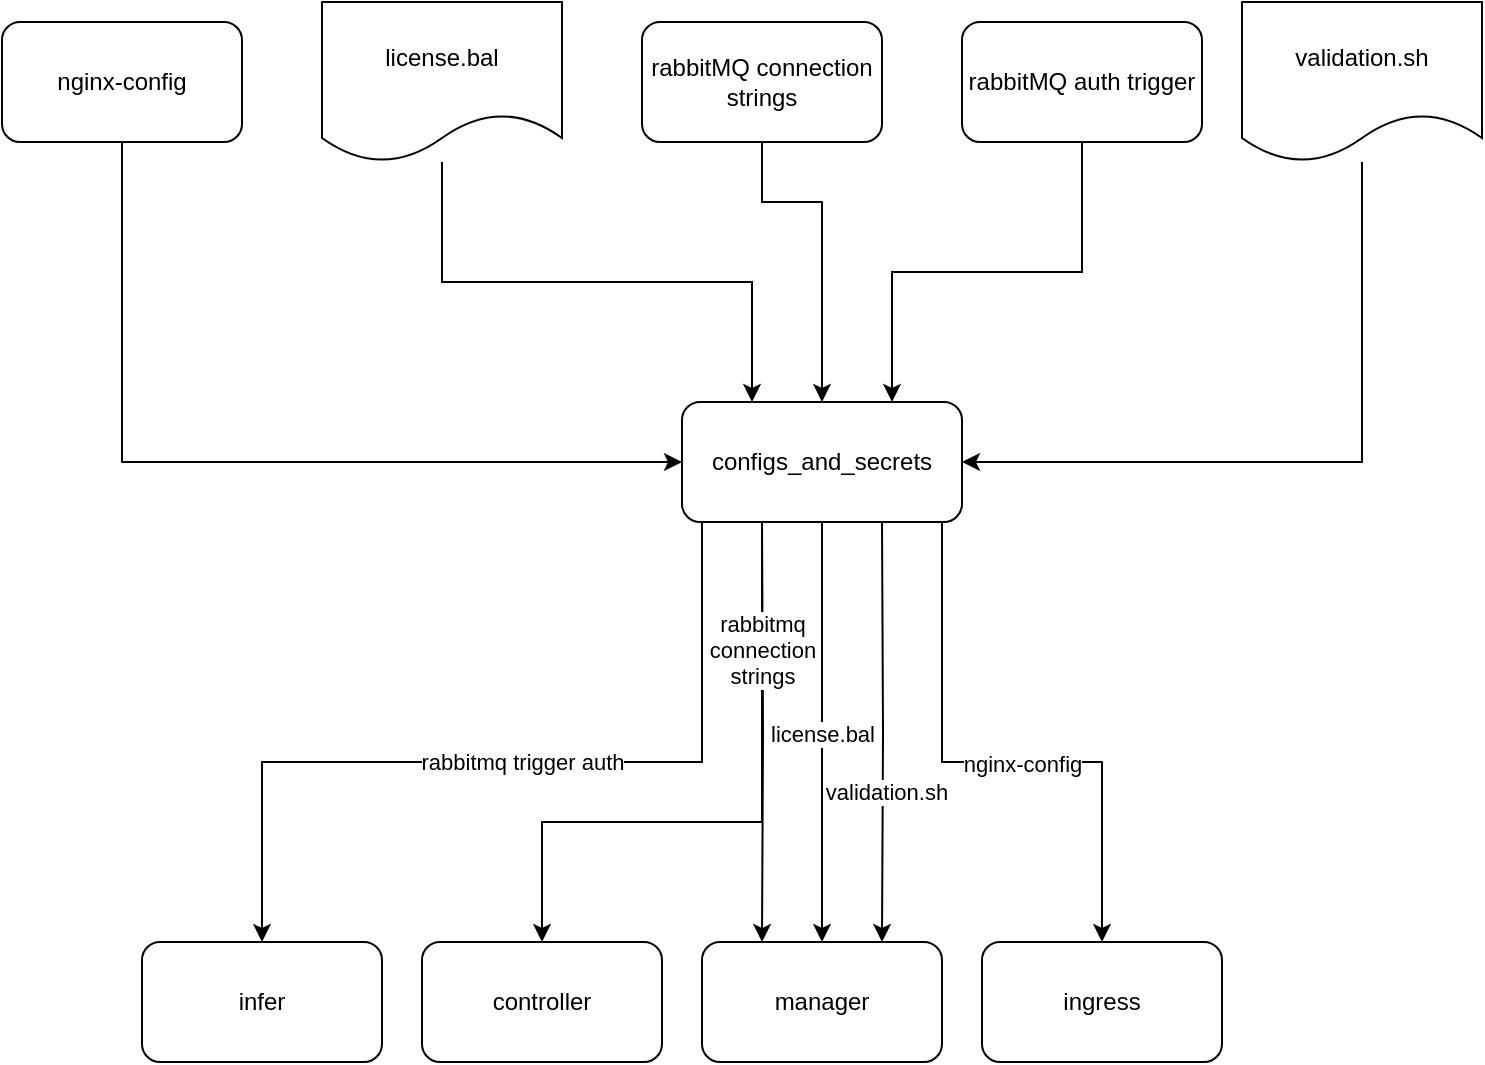 <mxfile version="23.0.2" type="github">
  <diagram name="Page-1" id="eCQvVe-j7-gbFbJ_ifXt">
    <mxGraphModel dx="1026" dy="594" grid="1" gridSize="10" guides="1" tooltips="1" connect="1" arrows="1" fold="1" page="1" pageScale="1" pageWidth="827" pageHeight="1169" math="0" shadow="0">
      <root>
        <mxCell id="0" />
        <mxCell id="1" parent="0" />
        <mxCell id="U0EzXROFz_YZY5IP4Bl2-36" style="edgeStyle=orthogonalEdgeStyle;rounded=0;orthogonalLoop=1;jettySize=auto;html=1;entryX=0.5;entryY=0;entryDx=0;entryDy=0;" edge="1" parent="1" source="U0EzXROFz_YZY5IP4Bl2-1" target="U0EzXROFz_YZY5IP4Bl2-33">
          <mxGeometry relative="1" as="geometry">
            <Array as="points">
              <mxPoint x="420" y="120" />
              <mxPoint x="450" y="120" />
            </Array>
          </mxGeometry>
        </mxCell>
        <mxCell id="U0EzXROFz_YZY5IP4Bl2-1" value="rabbitMQ connection strings" style="rounded=1;whiteSpace=wrap;html=1;" vertex="1" parent="1">
          <mxGeometry x="360" y="30" width="120" height="60" as="geometry" />
        </mxCell>
        <mxCell id="U0EzXROFz_YZY5IP4Bl2-16" style="edgeStyle=orthogonalEdgeStyle;rounded=0;orthogonalLoop=1;jettySize=auto;html=1;entryX=0.25;entryY=0;entryDx=0;entryDy=0;" edge="1" parent="1" target="U0EzXROFz_YZY5IP4Bl2-4">
          <mxGeometry relative="1" as="geometry">
            <mxPoint x="420" y="280" as="sourcePoint" />
            <Array as="points" />
          </mxGeometry>
        </mxCell>
        <mxCell id="U0EzXROFz_YZY5IP4Bl2-18" style="edgeStyle=orthogonalEdgeStyle;rounded=0;orthogonalLoop=1;jettySize=auto;html=1;entryX=0.5;entryY=0;entryDx=0;entryDy=0;" edge="1" parent="1" target="U0EzXROFz_YZY5IP4Bl2-3">
          <mxGeometry relative="1" as="geometry">
            <mxPoint x="420" y="280" as="sourcePoint" />
            <Array as="points">
              <mxPoint x="420" y="430" />
              <mxPoint x="310" y="430" />
            </Array>
          </mxGeometry>
        </mxCell>
        <mxCell id="U0EzXROFz_YZY5IP4Bl2-28" value="rabbitmq&lt;br&gt;connection&lt;br&gt;strings" style="edgeLabel;html=1;align=center;verticalAlign=middle;resizable=0;points=[];" vertex="1" connectable="0" parent="U0EzXROFz_YZY5IP4Bl2-18">
          <mxGeometry x="-0.546" y="-4" relative="1" as="geometry">
            <mxPoint x="4" y="-9" as="offset" />
          </mxGeometry>
        </mxCell>
        <mxCell id="U0EzXROFz_YZY5IP4Bl2-19" style="edgeStyle=orthogonalEdgeStyle;rounded=0;orthogonalLoop=1;jettySize=auto;html=1;entryX=0.5;entryY=0;entryDx=0;entryDy=0;" edge="1" parent="1" target="U0EzXROFz_YZY5IP4Bl2-15">
          <mxGeometry relative="1" as="geometry">
            <mxPoint x="390" y="280" as="sourcePoint" />
            <Array as="points">
              <mxPoint x="390" y="400" />
              <mxPoint x="170" y="400" />
            </Array>
          </mxGeometry>
        </mxCell>
        <mxCell id="U0EzXROFz_YZY5IP4Bl2-20" value="rabbitmq trigger auth" style="edgeLabel;html=1;align=center;verticalAlign=middle;resizable=0;points=[];" vertex="1" connectable="0" parent="U0EzXROFz_YZY5IP4Bl2-19">
          <mxGeometry x="-0.01" relative="1" as="geometry">
            <mxPoint x="3" as="offset" />
          </mxGeometry>
        </mxCell>
        <mxCell id="U0EzXROFz_YZY5IP4Bl2-26" style="edgeStyle=orthogonalEdgeStyle;rounded=0;orthogonalLoop=1;jettySize=auto;html=1;entryX=0.5;entryY=0;entryDx=0;entryDy=0;" edge="1" parent="1">
          <mxGeometry relative="1" as="geometry">
            <mxPoint x="450" y="280" as="sourcePoint" />
            <mxPoint x="450" y="490" as="targetPoint" />
            <Array as="points">
              <mxPoint x="450" y="280" />
            </Array>
          </mxGeometry>
        </mxCell>
        <mxCell id="U0EzXROFz_YZY5IP4Bl2-27" value="license.bal" style="edgeLabel;html=1;align=center;verticalAlign=middle;resizable=0;points=[];" vertex="1" connectable="0" parent="U0EzXROFz_YZY5IP4Bl2-26">
          <mxGeometry x="-0.171" y="-1" relative="1" as="geometry">
            <mxPoint x="1" y="19" as="offset" />
          </mxGeometry>
        </mxCell>
        <mxCell id="U0EzXROFz_YZY5IP4Bl2-31" style="edgeStyle=orthogonalEdgeStyle;rounded=0;orthogonalLoop=1;jettySize=auto;html=1;exitX=1;exitY=1;exitDx=0;exitDy=0;entryX=0.75;entryY=0;entryDx=0;entryDy=0;" edge="1" parent="1" target="U0EzXROFz_YZY5IP4Bl2-4">
          <mxGeometry relative="1" as="geometry">
            <mxPoint x="480" y="280" as="sourcePoint" />
          </mxGeometry>
        </mxCell>
        <mxCell id="U0EzXROFz_YZY5IP4Bl2-32" value="validation.sh" style="edgeLabel;html=1;align=center;verticalAlign=middle;resizable=0;points=[];" vertex="1" connectable="0" parent="U0EzXROFz_YZY5IP4Bl2-31">
          <mxGeometry x="0.282" y="2" relative="1" as="geometry">
            <mxPoint as="offset" />
          </mxGeometry>
        </mxCell>
        <mxCell id="U0EzXROFz_YZY5IP4Bl2-3" value="controller" style="rounded=1;whiteSpace=wrap;html=1;" vertex="1" parent="1">
          <mxGeometry x="250" y="490" width="120" height="60" as="geometry" />
        </mxCell>
        <mxCell id="U0EzXROFz_YZY5IP4Bl2-4" value="manager" style="rounded=1;whiteSpace=wrap;html=1;" vertex="1" parent="1">
          <mxGeometry x="390" y="490" width="120" height="60" as="geometry" />
        </mxCell>
        <mxCell id="U0EzXROFz_YZY5IP4Bl2-5" value="ingress" style="rounded=1;whiteSpace=wrap;html=1;" vertex="1" parent="1">
          <mxGeometry x="530" y="490" width="120" height="60" as="geometry" />
        </mxCell>
        <mxCell id="U0EzXROFz_YZY5IP4Bl2-41" style="edgeStyle=orthogonalEdgeStyle;rounded=0;orthogonalLoop=1;jettySize=auto;html=1;entryX=0.25;entryY=0;entryDx=0;entryDy=0;" edge="1" parent="1" source="U0EzXROFz_YZY5IP4Bl2-9" target="U0EzXROFz_YZY5IP4Bl2-33">
          <mxGeometry relative="1" as="geometry">
            <Array as="points">
              <mxPoint x="260" y="160" />
              <mxPoint x="415" y="160" />
            </Array>
          </mxGeometry>
        </mxCell>
        <mxCell id="U0EzXROFz_YZY5IP4Bl2-9" value="license.bal" style="shape=document;whiteSpace=wrap;html=1;boundedLbl=1;" vertex="1" parent="1">
          <mxGeometry x="200" y="20" width="120" height="80" as="geometry" />
        </mxCell>
        <mxCell id="U0EzXROFz_YZY5IP4Bl2-40" style="edgeStyle=orthogonalEdgeStyle;rounded=0;orthogonalLoop=1;jettySize=auto;html=1;entryX=1;entryY=0.5;entryDx=0;entryDy=0;" edge="1" parent="1" source="U0EzXROFz_YZY5IP4Bl2-11" target="U0EzXROFz_YZY5IP4Bl2-33">
          <mxGeometry relative="1" as="geometry">
            <Array as="points">
              <mxPoint x="720" y="250" />
            </Array>
          </mxGeometry>
        </mxCell>
        <mxCell id="U0EzXROFz_YZY5IP4Bl2-11" value="validation.sh" style="shape=document;whiteSpace=wrap;html=1;boundedLbl=1;" vertex="1" parent="1">
          <mxGeometry x="660" y="20" width="120" height="80" as="geometry" />
        </mxCell>
        <mxCell id="U0EzXROFz_YZY5IP4Bl2-42" style="edgeStyle=orthogonalEdgeStyle;rounded=0;orthogonalLoop=1;jettySize=auto;html=1;entryX=0;entryY=0.5;entryDx=0;entryDy=0;" edge="1" parent="1" source="U0EzXROFz_YZY5IP4Bl2-13" target="U0EzXROFz_YZY5IP4Bl2-33">
          <mxGeometry relative="1" as="geometry">
            <Array as="points">
              <mxPoint x="100" y="250" />
            </Array>
          </mxGeometry>
        </mxCell>
        <mxCell id="U0EzXROFz_YZY5IP4Bl2-13" value="nginx-config" style="rounded=1;whiteSpace=wrap;html=1;" vertex="1" parent="1">
          <mxGeometry x="40" y="30" width="120" height="60" as="geometry" />
        </mxCell>
        <mxCell id="U0EzXROFz_YZY5IP4Bl2-15" value="infer" style="rounded=1;whiteSpace=wrap;html=1;" vertex="1" parent="1">
          <mxGeometry x="110" y="490" width="120" height="60" as="geometry" />
        </mxCell>
        <mxCell id="U0EzXROFz_YZY5IP4Bl2-39" style="edgeStyle=orthogonalEdgeStyle;rounded=0;orthogonalLoop=1;jettySize=auto;html=1;entryX=0.75;entryY=0;entryDx=0;entryDy=0;" edge="1" parent="1" source="U0EzXROFz_YZY5IP4Bl2-23" target="U0EzXROFz_YZY5IP4Bl2-33">
          <mxGeometry relative="1" as="geometry" />
        </mxCell>
        <mxCell id="U0EzXROFz_YZY5IP4Bl2-23" value="rabbitMQ auth trigger" style="rounded=1;whiteSpace=wrap;html=1;" vertex="1" parent="1">
          <mxGeometry x="520" y="30" width="120" height="60" as="geometry" />
        </mxCell>
        <mxCell id="U0EzXROFz_YZY5IP4Bl2-34" style="edgeStyle=orthogonalEdgeStyle;rounded=0;orthogonalLoop=1;jettySize=auto;html=1;exitX=0.75;exitY=1;exitDx=0;exitDy=0;entryX=0.5;entryY=0;entryDx=0;entryDy=0;" edge="1" parent="1" source="U0EzXROFz_YZY5IP4Bl2-33" target="U0EzXROFz_YZY5IP4Bl2-5">
          <mxGeometry relative="1" as="geometry">
            <Array as="points">
              <mxPoint x="510" y="280" />
              <mxPoint x="510" y="400" />
              <mxPoint x="590" y="400" />
            </Array>
          </mxGeometry>
        </mxCell>
        <mxCell id="U0EzXROFz_YZY5IP4Bl2-35" value="nginx-config" style="edgeLabel;html=1;align=center;verticalAlign=middle;resizable=0;points=[];" vertex="1" connectable="0" parent="U0EzXROFz_YZY5IP4Bl2-34">
          <mxGeometry x="0.175" y="-1" relative="1" as="geometry">
            <mxPoint as="offset" />
          </mxGeometry>
        </mxCell>
        <mxCell id="U0EzXROFz_YZY5IP4Bl2-33" value="configs_and_secrets" style="rounded=1;whiteSpace=wrap;html=1;" vertex="1" parent="1">
          <mxGeometry x="380" y="220" width="140" height="60" as="geometry" />
        </mxCell>
      </root>
    </mxGraphModel>
  </diagram>
</mxfile>
